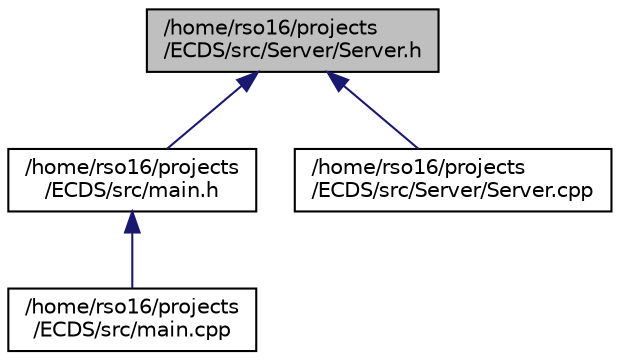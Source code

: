 digraph "/home/rso16/projects/ECDS/src/Server/Server.h"
{
  edge [fontname="Helvetica",fontsize="10",labelfontname="Helvetica",labelfontsize="10"];
  node [fontname="Helvetica",fontsize="10",shape=record];
  Node5 [label="/home/rso16/projects\l/ECDS/src/Server/Server.h",height=0.2,width=0.4,color="black", fillcolor="grey75", style="filled", fontcolor="black"];
  Node5 -> Node6 [dir="back",color="midnightblue",fontsize="10",style="solid"];
  Node6 [label="/home/rso16/projects\l/ECDS/src/main.h",height=0.2,width=0.4,color="black", fillcolor="white", style="filled",URL="$main_8h.html"];
  Node6 -> Node7 [dir="back",color="midnightblue",fontsize="10",style="solid"];
  Node7 [label="/home/rso16/projects\l/ECDS/src/main.cpp",height=0.2,width=0.4,color="black", fillcolor="white", style="filled",URL="$main_8cpp.html"];
  Node5 -> Node8 [dir="back",color="midnightblue",fontsize="10",style="solid"];
  Node8 [label="/home/rso16/projects\l/ECDS/src/Server/Server.cpp",height=0.2,width=0.4,color="black", fillcolor="white", style="filled",URL="$Server_8cpp.html"];
}
